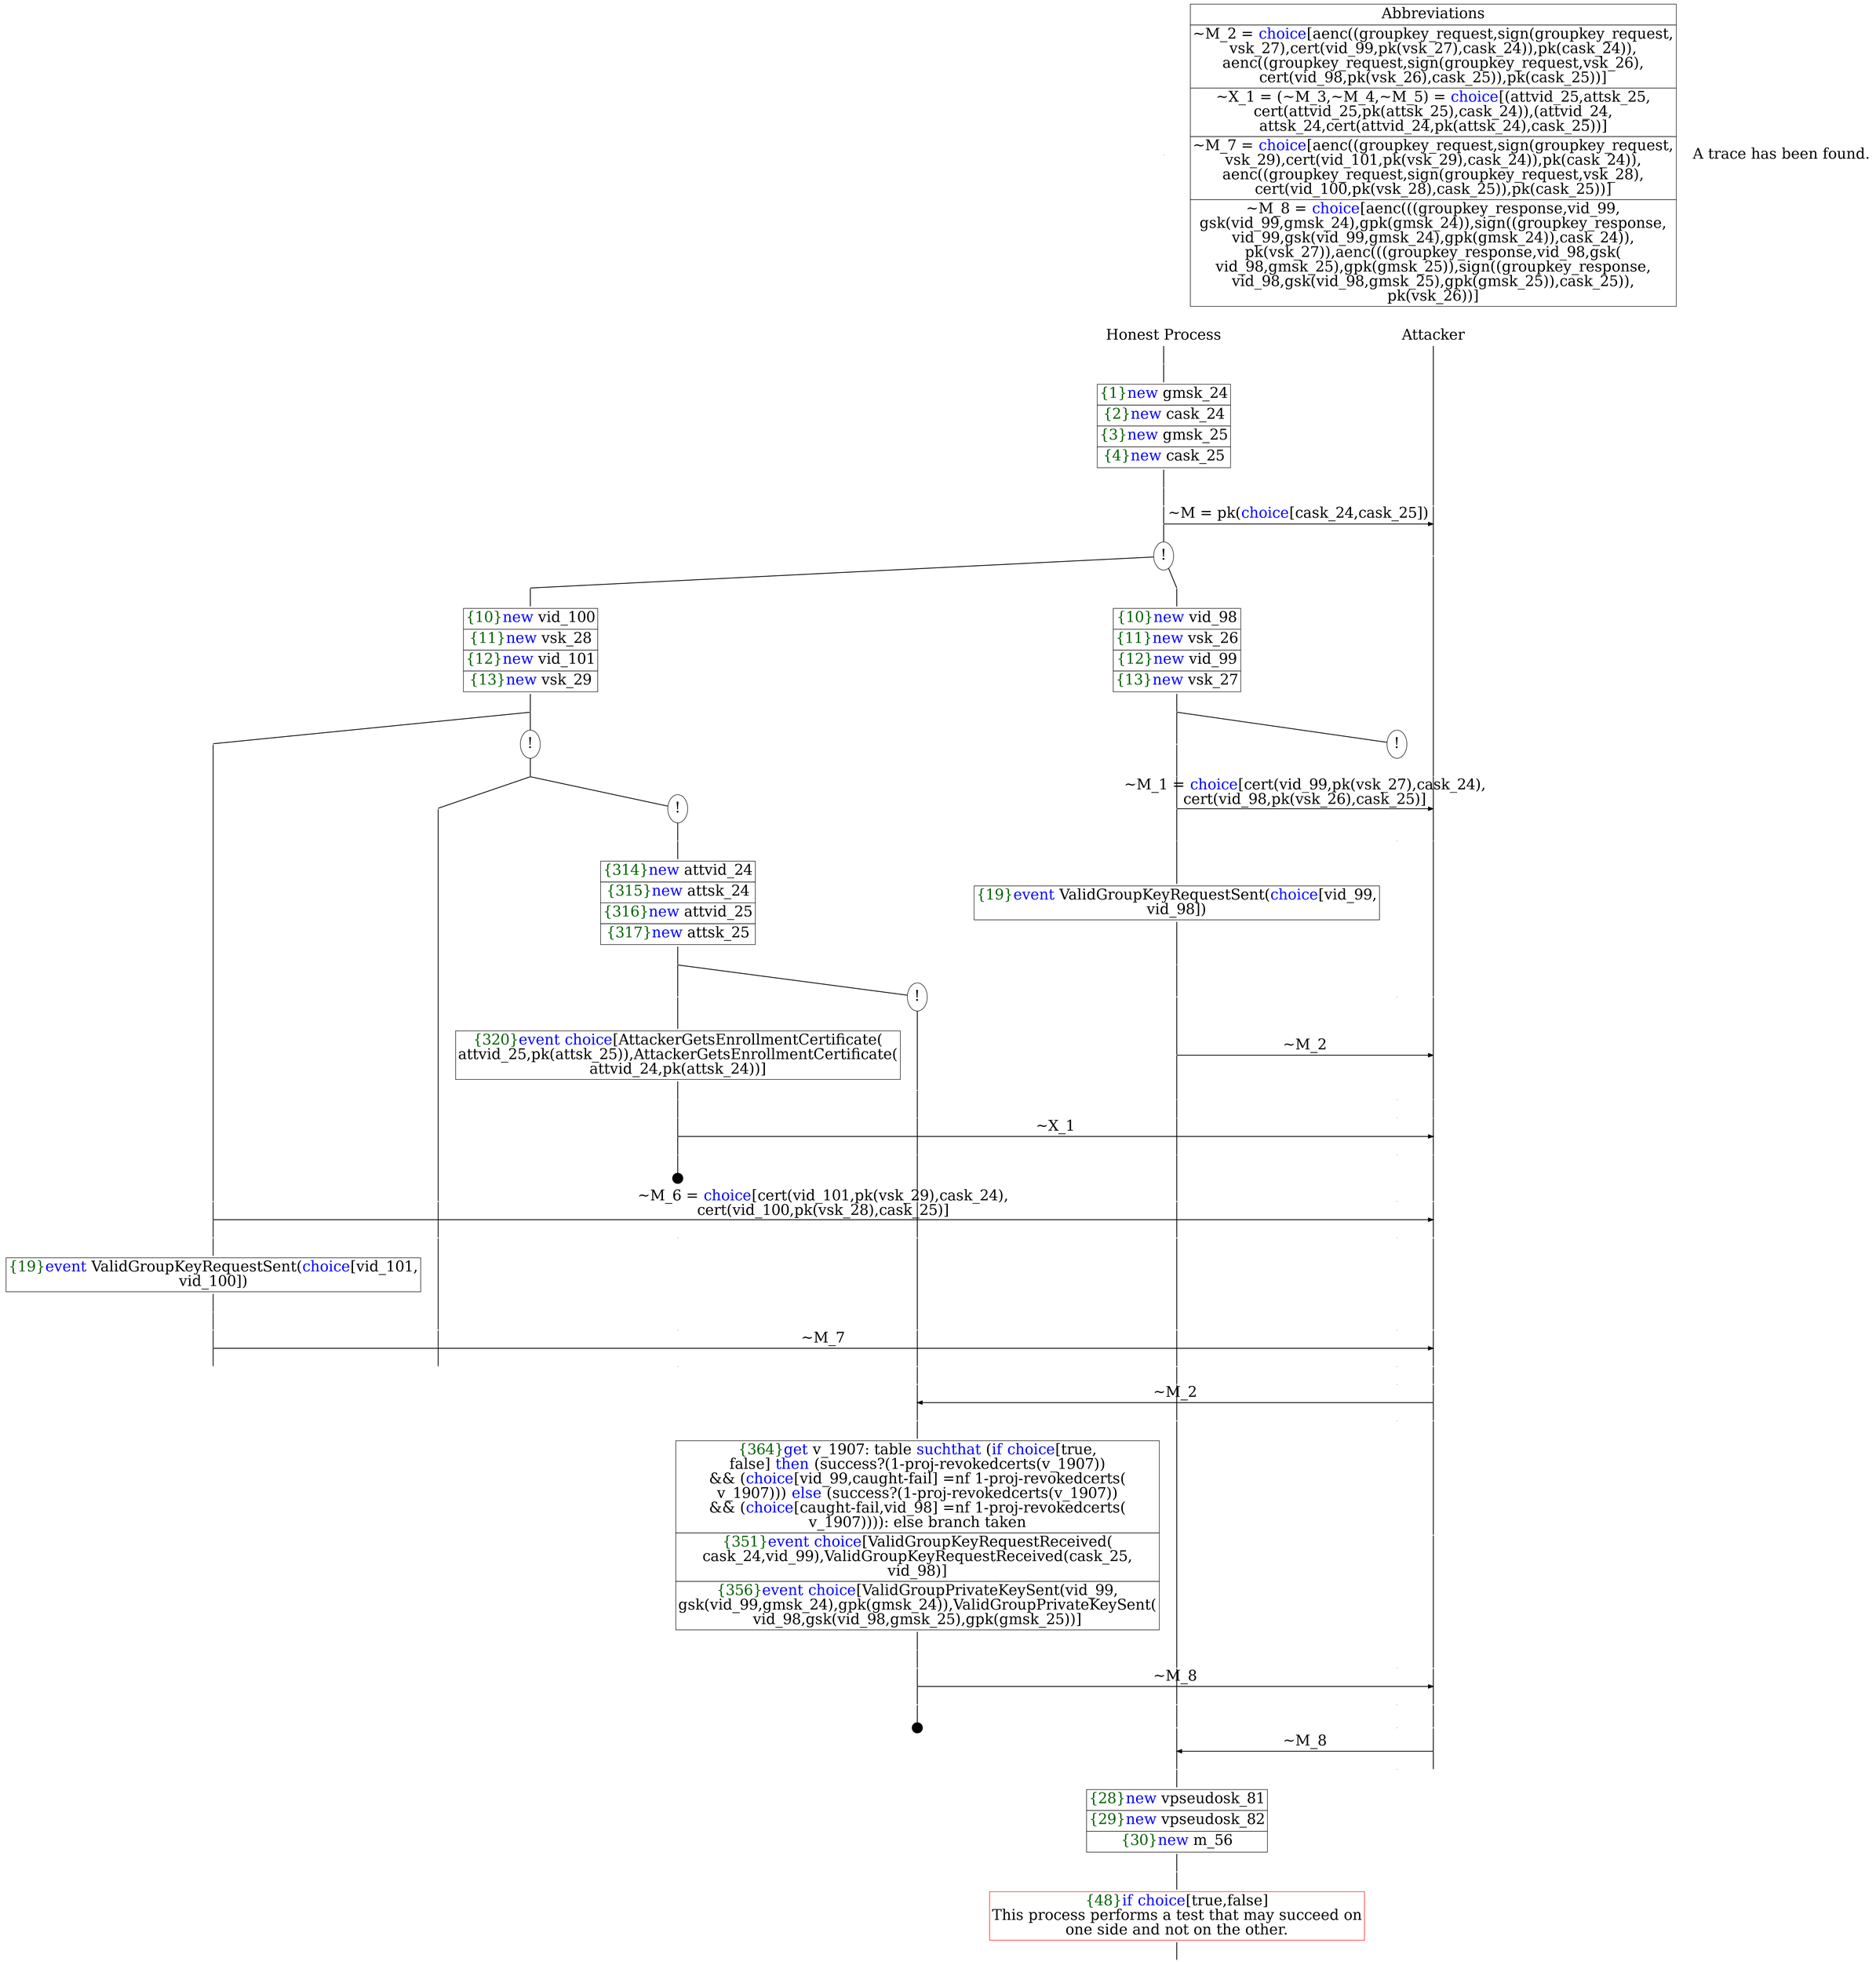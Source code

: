 digraph {
graph [ordering = out]
edge [arrowhead = none, penwidth = 1.6, fontsize = 30]
node [shape = point, width = 0, height = 0, fontsize = 30]
Trace<br/>
[label = <A trace has been found.<br/>
>, shape = plaintext]
P0__0 [label = "Honest Process", shape = plaintext]
P__0 [label = "Attacker", shape = plaintext]
Trace -> P0__0 [label = "", style = invisible, weight = 100]{rank = same; P0__0 P__0}
P0__0 -> P0__1 [label = <>, weight = 100]
P0__1 -> P0__2 [label = <>, weight = 100]
P0__2 [shape = plaintext, label = <<TABLE BORDER="0" CELLBORDER="1" CELLSPACING="0" CELLPADDING="4"> <TR><TD><FONT COLOR="darkgreen">{1}</FONT><FONT COLOR="blue">new </FONT>gmsk_24</TD></TR><TR><TD><FONT COLOR="darkgreen">{2}</FONT><FONT COLOR="blue">new </FONT>cask_24</TD></TR><TR><TD><FONT COLOR="darkgreen">{3}</FONT><FONT COLOR="blue">new </FONT>gmsk_25</TD></TR><TR><TD><FONT COLOR="darkgreen">{4}</FONT><FONT COLOR="blue">new </FONT>cask_25</TD></TR></TABLE>>]
P0__2 -> P0__3 [label = <>, weight = 100]
P0__3 -> P0__4 [label = <>, weight = 100]
P__0 -> P__1 [label = <>, weight = 100]
{rank = same; P__1 P0__4}
P0__4 -> P0__5 [label = <>, weight = 100]
P__1 -> P__2 [label = <>, weight = 100]
{rank = same; P__2 P0__5}
P0__5 -> P__2 [label = <~M = pk(<FONT COLOR="blue">choice</FONT>[cask_24,cask_25])>, arrowhead = normal]
P0__5 -> P0__6 [label = <>, weight = 100]
P__2 -> P__3 [label = <>, weight = 100]
{rank = same; P__3 P0__6}
P0__6 [label = "!", shape = ellipse]
{rank = same; P0_1__6 P0_0__6}
P0_1__6 [label = "", fixedsize = false, width = 0, height = 0, shape = none]
P0__6 -> P0_1__6 [label = <>]
P0_0__6 [label = "", fixedsize = false, width = 0, height = 0, shape = none]
P0__6 -> P0_0__6 [label = <>]
P0_0__6 -> P0_0__7 [label = <>, weight = 100]
P0_0__7 [shape = plaintext, label = <<TABLE BORDER="0" CELLBORDER="1" CELLSPACING="0" CELLPADDING="4"> <TR><TD><FONT COLOR="darkgreen">{10}</FONT><FONT COLOR="blue">new </FONT>vid_98</TD></TR><TR><TD><FONT COLOR="darkgreen">{11}</FONT><FONT COLOR="blue">new </FONT>vsk_26</TD></TR><TR><TD><FONT COLOR="darkgreen">{12}</FONT><FONT COLOR="blue">new </FONT>vid_99</TD></TR><TR><TD><FONT COLOR="darkgreen">{13}</FONT><FONT COLOR="blue">new </FONT>vsk_27</TD></TR></TABLE>>]
P0_0__7 -> P0_0__8 [label = <>, weight = 100]
/*RPar */
P0_0__8 -> P0_0_1__8 [label = <>]
P0_0__8 -> P0_0_0__8 [label = <>]
P0_0__8 [label = "", fixedsize = false, width = 0, height = 0, shape = none]
{rank = same; P0_0_0__8 P0_0_1__8}
P0_0_0__8 [label = "!", shape = ellipse]
P0_0_1__8 -> P0_0_1__9 [label = <>, weight = 100]
P0_0_0__9 [label = "", style = invisible]
P0_0_0__8 -> P0_0_0__9 [label = <>, weight = 100, style = invisible]
P__3 -> P__4 [label = <>, weight = 100]
{rank = same; P__4 P0_0_0__9 P0_0_1__9}
P0_0_1__9 -> P0_0_1__10 [label = <>, weight = 100]
P__4 -> P__5 [label = <>, weight = 100]
{rank = same; P__5 P0_0_1__10}
P0_0_1__10 -> P__5 [label = <~M_1 = <FONT COLOR="blue">choice</FONT>[cert(vid_99,pk(vsk_27),cask_24),<br/>
cert(vid_98,pk(vsk_26),cask_25)]>, arrowhead = normal]
P0_0_1__10 -> P0_0_1__11 [label = <>, weight = 100]
P0_0_0__10 [label = "", style = invisible]
P0_0_0__9 -> P0_0_0__10 [label = <>, weight = 100, style = invisible]
P__5 -> P__6 [label = <>, weight = 100]
{rank = same; P__6 P0_0_0__10 P0_0_1__11}
P0_0_1__11 -> P0_0_1__12 [label = <>, weight = 100]
P0_0_1__12 [shape = plaintext, label = <<TABLE BORDER="0" CELLBORDER="1" CELLSPACING="0" CELLPADDING="4"> <TR><TD><FONT COLOR="darkgreen">{19}</FONT><FONT COLOR="blue">event</FONT> ValidGroupKeyRequestSent(<FONT COLOR="blue">choice</FONT>[vid_99,<br/>
vid_98])</TD></TR></TABLE>>]
P0_0_1__12 -> P0_0_1__13 [label = <>, weight = 100]
P0_0_1__13 -> P0_0_1__14 [label = <>, weight = 100]
P0_0_0__11 [label = "", style = invisible]
P0_0_0__10 -> P0_0_0__11 [label = <>, weight = 100, style = invisible]
P__6 -> P__7 [label = <>, weight = 100]
{rank = same; P__7 P0_0_0__11 P0_0_1__14}
P0_0_1__14 -> P0_0_1__15 [label = <>, weight = 100]
P__7 -> P__8 [label = <>, weight = 100]
{rank = same; P__8 P0_0_1__15}
P0_0_1__15 -> P__8 [label = <~M_2>, arrowhead = normal]
P0_0_1__15 -> P0_0_1__16 [label = <>, weight = 100]
P0_0_0__12 [label = "", style = invisible]
P0_0_0__11 -> P0_0_0__12 [label = <>, weight = 100, style = invisible]
P__8 -> P__9 [label = <>, weight = 100]
{rank = same; P__9 P0_0_0__12 P0_0_1__16}
P0_1__6 -> P0_1__7 [label = <>, weight = 100]
P0_1__7 [shape = plaintext, label = <<TABLE BORDER="0" CELLBORDER="1" CELLSPACING="0" CELLPADDING="4"> <TR><TD><FONT COLOR="darkgreen">{10}</FONT><FONT COLOR="blue">new </FONT>vid_100</TD></TR><TR><TD><FONT COLOR="darkgreen">{11}</FONT><FONT COLOR="blue">new </FONT>vsk_28</TD></TR><TR><TD><FONT COLOR="darkgreen">{12}</FONT><FONT COLOR="blue">new </FONT>vid_101</TD></TR><TR><TD><FONT COLOR="darkgreen">{13}</FONT><FONT COLOR="blue">new </FONT>vsk_29</TD></TR></TABLE>>]
P0_1__7 -> P0_1__8 [label = <>, weight = 100]
/*RPar */
P0_1__8 -> P0_1_1__8 [label = <>]
P0_1__8 -> P0_1_0__8 [label = <>]
P0_1__8 [label = "", fixedsize = false, width = 0, height = 0, shape = none]
{rank = same; P0_1_0__8 P0_1_1__8}
P0_1_0__8 [label = "!", shape = ellipse]
P0_1_0_0__8 [label = "", fixedsize = false, width = 0, height = 0, shape = none]
P0_1_0__8 -> P0_1_0_0__8 [label = <>, weight = 100]
/*RPar */
P0_1_0_0__8 -> P0_1_0_0_1__8 [label = <>]
P0_1_0_0__8 -> P0_1_0_0_0__8 [label = <>]
P0_1_0_0__8 [label = "", fixedsize = false, width = 0, height = 0, shape = none]
{rank = same; P0_1_0_0_0__8 P0_1_0_0_1__8}
P0_1_0_0_0__8 [label = "!", shape = ellipse]
P0_1_0_0_0_0__8 [label = "", fixedsize = false, width = 0, height = 0, shape = none]
P0_1_0_0_0__8 -> P0_1_0_0_0_0__8 [label = <>, weight = 100]
P0_1_0_0_0_0__8 -> P0_1_0_0_0_0__9 [label = <>, weight = 100]
P0_1_0_0_0_0__9 [shape = plaintext, label = <<TABLE BORDER="0" CELLBORDER="1" CELLSPACING="0" CELLPADDING="4"> <TR><TD><FONT COLOR="darkgreen">{314}</FONT><FONT COLOR="blue">new </FONT>attvid_24</TD></TR><TR><TD><FONT COLOR="darkgreen">{315}</FONT><FONT COLOR="blue">new </FONT>attsk_24</TD></TR><TR><TD><FONT COLOR="darkgreen">{316}</FONT><FONT COLOR="blue">new </FONT>attvid_25</TD></TR><TR><TD><FONT COLOR="darkgreen">{317}</FONT><FONT COLOR="blue">new </FONT>attsk_25</TD></TR></TABLE>>]
P0_1_0_0_0_0__9 -> P0_1_0_0_0_0__10 [label = <>, weight = 100]
/*RPar */
P0_1_0_0_0_0__10 -> P0_1_0_0_0_0_1__10 [label = <>]
P0_1_0_0_0_0__10 -> P0_1_0_0_0_0_0__10 [label = <>]
P0_1_0_0_0_0__10 [label = "", fixedsize = false, width = 0, height = 0, shape = none]
{rank = same; P0_1_0_0_0_0_0__10 P0_1_0_0_0_0_1__10}
P0_1_0_0_0_0_0__10 [label = "!", shape = ellipse]
P0_1_0_0_0_0_0_0__10 [label = "", fixedsize = false, width = 0, height = 0, shape = none]
P0_1_0_0_0_0_0__10 -> P0_1_0_0_0_0_0_0__10 [label = <>, weight = 100]
P0_1_0_0_0_0_1__10 -> P0_1_0_0_0_0_1__11 [label = <>, weight = 100]
P0_1_0_0_0_0_1__11 [shape = plaintext, label = <<TABLE BORDER="0" CELLBORDER="1" CELLSPACING="0" CELLPADDING="4"> <TR><TD><FONT COLOR="darkgreen">{320}</FONT><FONT COLOR="blue">event</FONT> <FONT COLOR="blue">choice</FONT>[AttackerGetsEnrollmentCertificate(<br/>
attvid_25,pk(attsk_25)),AttackerGetsEnrollmentCertificate(<br/>
attvid_24,pk(attsk_24))]</TD></TR></TABLE>>]
P0_1_0_0_0_0_1__11 -> P0_1_0_0_0_0_1__12 [label = <>, weight = 100]
P0_1_0_0_0_0_1__12 -> P0_1_0_0_0_0_1__13 [label = <>, weight = 100]
P0_1_0_0_0_0_0_0__10 -> P0_1_0_0_0_0_0_0__11 [label = <>, weight = 100]
P0_0_1__16 -> P0_0_1__17 [label = <>, weight = 100]
P0_0_0__13 [label = "", style = invisible]
P0_0_0__12 -> P0_0_0__13 [label = <>, weight = 100, style = invisible]
P__9 -> P__10 [label = <>, weight = 100]
{rank = same; P__10 P0_0_0__13 P0_0_1__17 P0_1_0_0_0_0_0_0__11 P0_1_0_0_0_0_1__13}
P0_1_0_0_0_0_1__13 -> P0_1_0_0_0_0_1__14 [label = <>, weight = 100]
P__10 -> P__11 [label = <>, weight = 100]
{rank = same; P__11 P0_1_0_0_0_0_1__14}
P0_1_0_0_0_0_1__14 -> P__11 [label = <~X_1>, arrowhead = normal]
P0_1_0_0_0_0_1__14 -> P0_1_0_0_0_0_1__15 [label = <>, weight = 100]
P0_1_0_0_0_0_0_0__11 -> P0_1_0_0_0_0_0_0__12 [label = <>, weight = 100]
P0_0_1__17 -> P0_0_1__18 [label = <>, weight = 100]
P0_0_0__14 [label = "", style = invisible]
P0_0_0__13 -> P0_0_0__14 [label = <>, weight = 100, style = invisible]
P__11 -> P__12 [label = <>, weight = 100]
{rank = same; P__12 P0_0_0__14 P0_0_1__18 P0_1_0_0_0_0_0_0__12 P0_1_0_0_0_0_1__15}
P0_1_0_0_0_0_1__16 [label = "", width = 0.3, height = 0.3]
P0_1_0_0_0_0_1__15 -> P0_1_0_0_0_0_1__16 [label = <>, weight = 100]
P0_1_1__8 -> P0_1_1__9 [label = <>, weight = 100]
P0_1_0_0_1__8 -> P0_1_0_0_1__9 [label = <>, weight = 100]
P0_1_0_0_0_0_1__17 [label = "", style = invisible]
P0_1_0_0_0_0_1__16 -> P0_1_0_0_0_0_1__17 [label = <>, weight = 100, style = invisible]
P0_1_0_0_0_0_0_0__12 -> P0_1_0_0_0_0_0_0__13 [label = <>, weight = 100]
P0_0_1__18 -> P0_0_1__19 [label = <>, weight = 100]
P0_0_0__15 [label = "", style = invisible]
P0_0_0__14 -> P0_0_0__15 [label = <>, weight = 100, style = invisible]
P__12 -> P__13 [label = <>, weight = 100]
{rank = same; P__13 P0_0_0__15 P0_0_1__19 P0_1_0_0_0_0_0_0__13 P0_1_0_0_0_0_1__17 P0_1_0_0_1__9 P0_1_1__9}
P0_1_1__9 -> P0_1_1__10 [label = <>, weight = 100]
P__13 -> P__14 [label = <>, weight = 100]
{rank = same; P__14 P0_1_1__10}
P0_1_1__10 -> P__14 [label = <~M_6 = <FONT COLOR="blue">choice</FONT>[cert(vid_101,pk(vsk_29),cask_24),<br/>
cert(vid_100,pk(vsk_28),cask_25)]>, arrowhead = normal]
P0_1_1__10 -> P0_1_1__11 [label = <>, weight = 100]
P0_1_0_0_1__9 -> P0_1_0_0_1__10 [label = <>, weight = 100]
P0_1_0_0_0_0_1__18 [label = "", style = invisible]
P0_1_0_0_0_0_1__17 -> P0_1_0_0_0_0_1__18 [label = <>, weight = 100, style = invisible]
P0_1_0_0_0_0_0_0__13 -> P0_1_0_0_0_0_0_0__14 [label = <>, weight = 100]
P0_0_1__19 -> P0_0_1__20 [label = <>, weight = 100]
P0_0_0__16 [label = "", style = invisible]
P0_0_0__15 -> P0_0_0__16 [label = <>, weight = 100, style = invisible]
P__14 -> P__15 [label = <>, weight = 100]
{rank = same; P__15 P0_0_0__16 P0_0_1__20 P0_1_0_0_0_0_0_0__14 P0_1_0_0_0_0_1__18 P0_1_0_0_1__10 P0_1_1__11}
P0_1_1__11 -> P0_1_1__12 [label = <>, weight = 100]
P0_1_1__12 [shape = plaintext, label = <<TABLE BORDER="0" CELLBORDER="1" CELLSPACING="0" CELLPADDING="4"> <TR><TD><FONT COLOR="darkgreen">{19}</FONT><FONT COLOR="blue">event</FONT> ValidGroupKeyRequestSent(<FONT COLOR="blue">choice</FONT>[vid_101,<br/>
vid_100])</TD></TR></TABLE>>]
P0_1_1__12 -> P0_1_1__13 [label = <>, weight = 100]
P0_1_1__13 -> P0_1_1__14 [label = <>, weight = 100]
P0_1_0_0_1__10 -> P0_1_0_0_1__11 [label = <>, weight = 100]
P0_1_0_0_0_0_1__19 [label = "", style = invisible]
P0_1_0_0_0_0_1__18 -> P0_1_0_0_0_0_1__19 [label = <>, weight = 100, style = invisible]
P0_1_0_0_0_0_0_0__14 -> P0_1_0_0_0_0_0_0__15 [label = <>, weight = 100]
P0_0_1__20 -> P0_0_1__21 [label = <>, weight = 100]
P0_0_0__17 [label = "", style = invisible]
P0_0_0__16 -> P0_0_0__17 [label = <>, weight = 100, style = invisible]
P__15 -> P__16 [label = <>, weight = 100]
{rank = same; P__16 P0_0_0__17 P0_0_1__21 P0_1_0_0_0_0_0_0__15 P0_1_0_0_0_0_1__19 P0_1_0_0_1__11 P0_1_1__14}
P0_1_1__14 -> P0_1_1__15 [label = <>, weight = 100]
P__16 -> P__17 [label = <>, weight = 100]
{rank = same; P__17 P0_1_1__15}
P0_1_1__15 -> P__17 [label = <~M_7>, arrowhead = normal]
P0_1_1__15 -> P0_1_1__16 [label = <>, weight = 100]
P0_1_0_0_1__11 -> P0_1_0_0_1__12 [label = <>, weight = 100]
P0_1_0_0_0_0_1__20 [label = "", style = invisible]
P0_1_0_0_0_0_1__19 -> P0_1_0_0_0_0_1__20 [label = <>, weight = 100, style = invisible]
P0_1_0_0_0_0_0_0__15 -> P0_1_0_0_0_0_0_0__16 [label = <>, weight = 100]
P0_0_1__21 -> P0_0_1__22 [label = <>, weight = 100]
P0_0_0__18 [label = "", style = invisible]
P0_0_0__17 -> P0_0_0__18 [label = <>, weight = 100, style = invisible]
P__17 -> P__18 [label = <>, weight = 100]
{rank = same; P__18 P0_0_0__18 P0_0_1__22 P0_1_0_0_0_0_0_0__16 P0_1_0_0_0_0_1__20 P0_1_0_0_1__12 P0_1_1__16}
P0_1_0_0_0_0_0_0__16 -> P0_1_0_0_0_0_0_0__17 [label = <>, weight = 100]
P0_0_1__22 -> P0_0_1__23 [label = <>, weight = 100]
P0_0_0__19 [label = "", style = invisible]
P0_0_0__18 -> P0_0_0__19 [label = <>, weight = 100, style = invisible]
P__18 -> P__19 [label = <>, weight = 100]
{rank = same; P__19 P0_0_0__19 P0_0_1__23 P0_1_0_0_0_0_0_0__17}
P0_1_0_0_0_0_0_0__17 -> P0_1_0_0_0_0_0_0__18 [label = <>, weight = 100]
P__19 -> P__20 [label = <>, weight = 100]
{rank = same; P__20 P0_1_0_0_0_0_0_0__18}
P0_1_0_0_0_0_0_0__18 -> P__20 [label = <~M_2>, dir = back, arrowhead = normal]
P0_1_0_0_0_0_0_0__18 -> P0_1_0_0_0_0_0_0__19 [label = <>, weight = 100]
P0_0_1__23 -> P0_0_1__24 [label = <>, weight = 100]
P0_0_0__20 [label = "", style = invisible]
P0_0_0__19 -> P0_0_0__20 [label = <>, weight = 100, style = invisible]
P__20 -> P__21 [label = <>, weight = 100]
{rank = same; P__21 P0_0_0__20 P0_0_1__24 P0_1_0_0_0_0_0_0__19}
P0_1_0_0_0_0_0_0__19 -> P0_1_0_0_0_0_0_0__20 [label = <>, weight = 100]
P0_1_0_0_0_0_0_0__20 [shape = plaintext, label = <<TABLE BORDER="0" CELLBORDER="1" CELLSPACING="0" CELLPADDING="4"> <TR><TD><FONT COLOR="darkgreen">{364}</FONT><FONT COLOR="blue">get</FONT> v_1907: table <FONT COLOR="blue">suchthat</FONT> (<FONT COLOR="blue">if</FONT> <FONT COLOR="blue">choice</FONT>[true,<br/>
false] <FONT COLOR="blue">then</FONT> (success?(1-proj-revokedcerts(v_1907))<br/>
&amp;&amp; (<FONT COLOR="blue">choice</FONT>[vid_99,caught-fail] =nf 1-proj-revokedcerts(<br/>
v_1907))) <FONT COLOR="blue">else</FONT> (success?(1-proj-revokedcerts(v_1907))<br/>
&amp;&amp; (<FONT COLOR="blue">choice</FONT>[caught-fail,vid_98] =nf 1-proj-revokedcerts(<br/>
v_1907)))): else branch taken</TD></TR><TR><TD><FONT COLOR="darkgreen">{351}</FONT><FONT COLOR="blue">event</FONT> <FONT COLOR="blue">choice</FONT>[ValidGroupKeyRequestReceived(<br/>
cask_24,vid_99),ValidGroupKeyRequestReceived(cask_25,<br/>
vid_98)]</TD></TR><TR><TD><FONT COLOR="darkgreen">{356}</FONT><FONT COLOR="blue">event</FONT> <FONT COLOR="blue">choice</FONT>[ValidGroupPrivateKeySent(vid_99,<br/>
gsk(vid_99,gmsk_24),gpk(gmsk_24)),ValidGroupPrivateKeySent(<br/>
vid_98,gsk(vid_98,gmsk_25),gpk(gmsk_25))]</TD></TR></TABLE>>]
P0_1_0_0_0_0_0_0__20 -> P0_1_0_0_0_0_0_0__21 [label = <>, weight = 100]
P__21 -> P__22 [label = <>, weight = 100]
{rank = same; P__22 P0_1_0_0_0_0_0_0__20}
P0_1_0_0_0_0_0_0__21 -> P0_1_0_0_0_0_0_0__22 [label = <>, weight = 100]
P0_0_1__24 -> P0_0_1__25 [label = <>, weight = 100]
P0_0_0__21 [label = "", style = invisible]
P0_0_0__20 -> P0_0_0__21 [label = <>, weight = 100, style = invisible]
P__22 -> P__23 [label = <>, weight = 100]
{rank = same; P__23 P0_0_0__21 P0_0_1__25 P0_1_0_0_0_0_0_0__22}
P0_1_0_0_0_0_0_0__22 -> P0_1_0_0_0_0_0_0__23 [label = <>, weight = 100]
P__23 -> P__24 [label = <>, weight = 100]
{rank = same; P__24 P0_1_0_0_0_0_0_0__23}
P0_1_0_0_0_0_0_0__23 -> P__24 [label = <~M_8>, arrowhead = normal]
P0_1_0_0_0_0_0_0__23 -> P0_1_0_0_0_0_0_0__24 [label = <>, weight = 100]
P0_0_1__25 -> P0_0_1__26 [label = <>, weight = 100]
P0_0_0__22 [label = "", style = invisible]
P0_0_0__21 -> P0_0_0__22 [label = <>, weight = 100, style = invisible]
P__24 -> P__25 [label = <>, weight = 100]
{rank = same; P__25 P0_0_0__22 P0_0_1__26 P0_1_0_0_0_0_0_0__24}
P0_1_0_0_0_0_0_0__25 [label = "", width = 0.3, height = 0.3]
P0_1_0_0_0_0_0_0__24 -> P0_1_0_0_0_0_0_0__25 [label = <>, weight = 100]
P0_0_1__26 -> P0_0_1__27 [label = <>, weight = 100]
P0_0_0__23 [label = "", style = invisible]
P0_0_0__22 -> P0_0_0__23 [label = <>, weight = 100, style = invisible]
P__25 -> P__26 [label = <>, weight = 100]
{rank = same; P__26 P0_0_0__23 P0_0_1__27}
P0_0_1__27 -> P0_0_1__28 [label = <>, weight = 100]
P__26 -> P__27 [label = <>, weight = 100]
{rank = same; P__27 P0_0_1__28}
P0_0_1__28 -> P__27 [label = <~M_8>, dir = back, arrowhead = normal]
P0_0_1__28 -> P0_0_1__29 [label = <>, weight = 100]
P0_0_0__24 [label = "", style = invisible]
P0_0_0__23 -> P0_0_0__24 [label = <>, weight = 100, style = invisible]
P__27 -> P__28 [label = <>, weight = 100]
{rank = same; P__28 P0_0_0__24 P0_0_1__29}
P0_0_1__29 -> P0_0_1__30 [label = <>, weight = 100]
P0_0_1__30 [shape = plaintext, label = <<TABLE BORDER="0" CELLBORDER="1" CELLSPACING="0" CELLPADDING="4"> <TR><TD><FONT COLOR="darkgreen">{28}</FONT><FONT COLOR="blue">new </FONT>vpseudosk_81</TD></TR><TR><TD><FONT COLOR="darkgreen">{29}</FONT><FONT COLOR="blue">new </FONT>vpseudosk_82</TD></TR><TR><TD><FONT COLOR="darkgreen">{30}</FONT><FONT COLOR="blue">new </FONT>m_56</TD></TR></TABLE>>]
P0_0_1__30 -> P0_0_1__31 [label = <>, weight = 100]
P0_0_1__31 -> P0_0_1__32 [label = <>, weight = 100]
P0_0_1__32 [color = red, shape = plaintext, label = <<TABLE BORDER="0" CELLBORDER="1" CELLSPACING="0" CELLPADDING="4"> <TR><TD><FONT COLOR="darkgreen">{48}</FONT><FONT COLOR="blue">if</FONT> <FONT COLOR="blue">choice</FONT>[true,false]<br/>
This process performs a test that may succeed on<br/>
one side and not on the other.</TD></TR></TABLE>>]
P0_0_1__32 -> P0_0_1__33 [label = <>, weight = 100]
Abbrev [shape = plaintext, label = <<TABLE BORDER="0" CELLBORDER="1" CELLSPACING="0" CELLPADDING="4"><TR> <TD> Abbreviations </TD></TR><TR><TD>~M_2 = <FONT COLOR="blue">choice</FONT>[aenc((groupkey_request,sign(groupkey_request,<br/>
vsk_27),cert(vid_99,pk(vsk_27),cask_24)),pk(cask_24)),<br/>
aenc((groupkey_request,sign(groupkey_request,vsk_26),<br/>
cert(vid_98,pk(vsk_26),cask_25)),pk(cask_25))]</TD></TR><TR><TD>~X_1 = (~M_3,~M_4,~M_5) = <FONT COLOR="blue">choice</FONT>[(attvid_25,attsk_25,<br/>
cert(attvid_25,pk(attsk_25),cask_24)),(attvid_24,<br/>
attsk_24,cert(attvid_24,pk(attsk_24),cask_25))]</TD></TR><TR><TD>~M_7 = <FONT COLOR="blue">choice</FONT>[aenc((groupkey_request,sign(groupkey_request,<br/>
vsk_29),cert(vid_101,pk(vsk_29),cask_24)),pk(cask_24)),<br/>
aenc((groupkey_request,sign(groupkey_request,vsk_28),<br/>
cert(vid_100,pk(vsk_28),cask_25)),pk(cask_25))]</TD></TR><TR><TD>~M_8 = <FONT COLOR="blue">choice</FONT>[aenc(((groupkey_response,vid_99,<br/>
gsk(vid_99,gmsk_24),gpk(gmsk_24)),sign((groupkey_response,<br/>
vid_99,gsk(vid_99,gmsk_24),gpk(gmsk_24)),cask_24)),<br/>
pk(vsk_27)),aenc(((groupkey_response,vid_98,gsk(<br/>
vid_98,gmsk_25),gpk(gmsk_25)),sign((groupkey_response,<br/>
vid_98,gsk(vid_98,gmsk_25),gpk(gmsk_25)),cask_25)),<br/>
pk(vsk_26))]</TD></TR></TABLE>>]Abbrev -> P__0 [style = invisible, weight =100]}